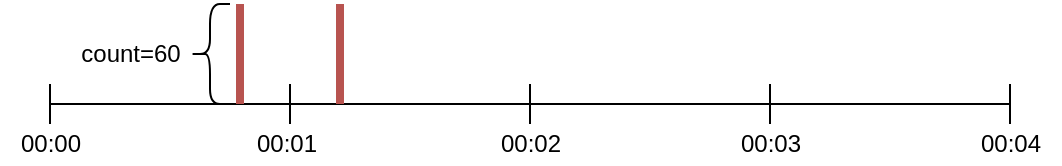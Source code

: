 <mxfile version="13.6.2" type="device"><diagram id="9GrVX4McXjBEpHyVzdgq" name="第 1 页"><mxGraphModel dx="1426" dy="860" grid="1" gridSize="10" guides="1" tooltips="1" connect="1" arrows="1" fold="1" page="1" pageScale="1" pageWidth="827" pageHeight="1169" math="0" shadow="0"><root><mxCell id="0"/><mxCell id="1" parent="0"/><mxCell id="W-WBE7d1Y9Bjs-_tp9UL-1" value="" style="shape=crossbar;whiteSpace=wrap;html=1;rounded=1;" vertex="1" parent="1"><mxGeometry x="150" y="320" width="120" height="20" as="geometry"/></mxCell><mxCell id="W-WBE7d1Y9Bjs-_tp9UL-2" value="" style="shape=crossbar;whiteSpace=wrap;html=1;rounded=1;" vertex="1" parent="1"><mxGeometry x="270" y="320" width="120" height="20" as="geometry"/></mxCell><mxCell id="W-WBE7d1Y9Bjs-_tp9UL-11" value="" style="shape=crossbar;whiteSpace=wrap;html=1;rounded=1;" vertex="1" parent="1"><mxGeometry x="390" y="320" width="120" height="20" as="geometry"/></mxCell><mxCell id="W-WBE7d1Y9Bjs-_tp9UL-12" value="" style="shape=crossbar;whiteSpace=wrap;html=1;rounded=1;" vertex="1" parent="1"><mxGeometry x="510" y="320" width="120" height="20" as="geometry"/></mxCell><mxCell id="W-WBE7d1Y9Bjs-_tp9UL-13" value="00:00" style="text;html=1;align=center;verticalAlign=middle;resizable=0;points=[];autosize=1;" vertex="1" parent="1"><mxGeometry x="125" y="340" width="50" height="20" as="geometry"/></mxCell><mxCell id="W-WBE7d1Y9Bjs-_tp9UL-14" value="00:01" style="text;html=1;align=center;verticalAlign=middle;resizable=0;points=[];autosize=1;" vertex="1" parent="1"><mxGeometry x="243" y="340" width="50" height="20" as="geometry"/></mxCell><mxCell id="W-WBE7d1Y9Bjs-_tp9UL-19" value="00:02" style="text;html=1;align=center;verticalAlign=middle;resizable=0;points=[];autosize=1;" vertex="1" parent="1"><mxGeometry x="365" y="340" width="50" height="20" as="geometry"/></mxCell><mxCell id="W-WBE7d1Y9Bjs-_tp9UL-20" value="00:03" style="text;html=1;align=center;verticalAlign=middle;resizable=0;points=[];autosize=1;" vertex="1" parent="1"><mxGeometry x="485" y="340" width="50" height="20" as="geometry"/></mxCell><mxCell id="W-WBE7d1Y9Bjs-_tp9UL-21" value="00:04" style="text;html=1;align=center;verticalAlign=middle;resizable=0;points=[];autosize=1;" vertex="1" parent="1"><mxGeometry x="605" y="340" width="50" height="20" as="geometry"/></mxCell><mxCell id="W-WBE7d1Y9Bjs-_tp9UL-23" value="" style="line;strokeWidth=4;direction=south;html=1;perimeter=backbonePerimeter;points=[];outlineConnect=0;fillColor=#f8cecc;strokeColor=#b85450;" vertex="1" parent="1"><mxGeometry x="240" y="280" width="10" height="50" as="geometry"/></mxCell><mxCell id="W-WBE7d1Y9Bjs-_tp9UL-24" value="count=60" style="text;html=1;align=center;verticalAlign=middle;resizable=0;points=[];autosize=1;" vertex="1" parent="1"><mxGeometry x="155" y="295" width="70" height="20" as="geometry"/></mxCell><mxCell id="W-WBE7d1Y9Bjs-_tp9UL-27" value="" style="line;strokeWidth=4;direction=south;html=1;perimeter=backbonePerimeter;points=[];outlineConnect=0;fillColor=#f8cecc;strokeColor=#b85450;" vertex="1" parent="1"><mxGeometry x="290" y="280" width="10" height="50" as="geometry"/></mxCell><mxCell id="W-WBE7d1Y9Bjs-_tp9UL-29" value="" style="shape=curlyBracket;whiteSpace=wrap;html=1;rounded=1;" vertex="1" parent="1"><mxGeometry x="220" y="280" width="20" height="50" as="geometry"/></mxCell></root></mxGraphModel></diagram></mxfile>